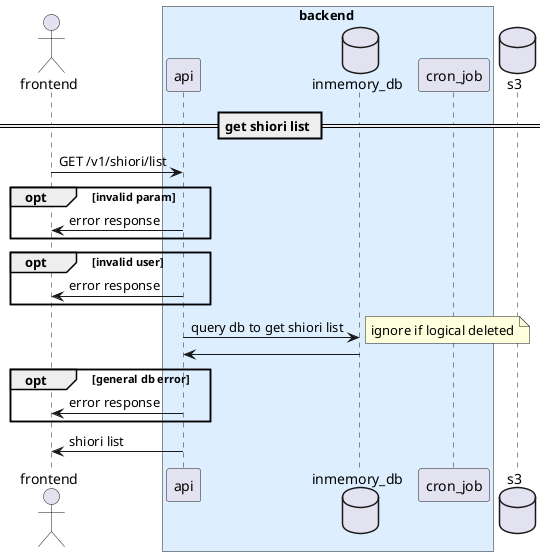 @startuml

actor frontend as fe
box backend #ddeeff
participant api
database inmemory_db as db
participant cron_job as cron
end box
database s3 as s3

== get shiori list ==

fe -> api: GET /v1/shiori/list

opt invalid param
  api -> fe: error response
end opt

opt invalid user
  api -> fe: error response
end opt

api -> db: query db to get shiori list
note right: ignore if logical deleted
db -> api:

opt general db error
  api -> fe: error response
end opt

api -> fe: shiori list

@enduml
